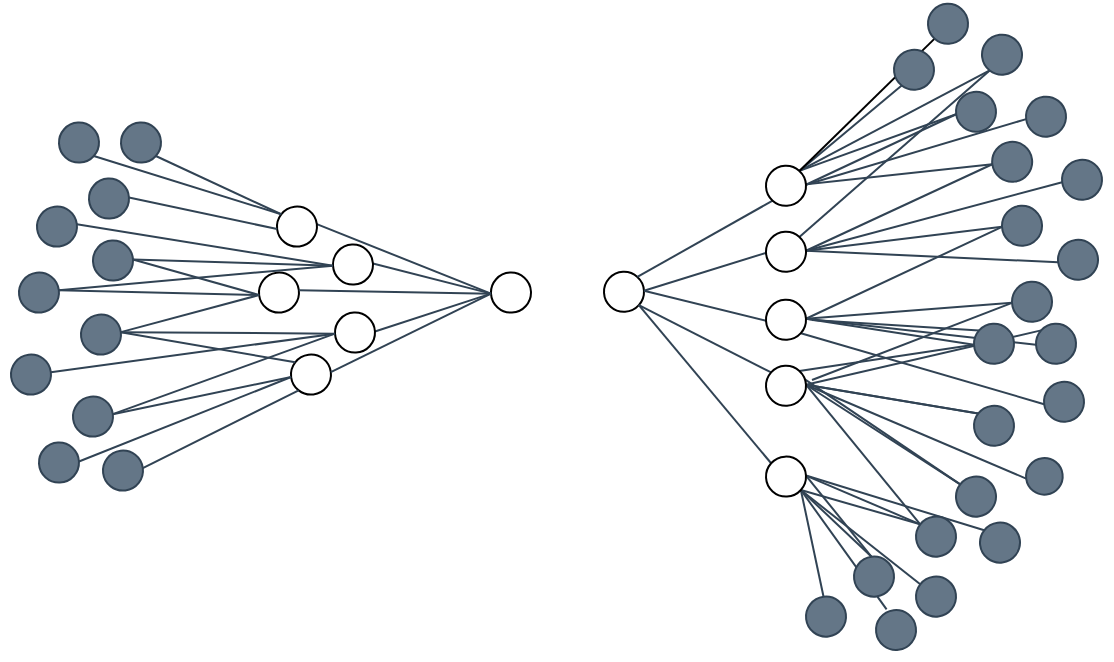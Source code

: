 <mxfile version="13.2.4" type="device"><diagram id="62S0e5glwULPYUZKFEZX" name="Page-1"><mxGraphModel dx="1422" dy="770" grid="1" gridSize="10" guides="1" tooltips="1" connect="1" arrows="1" fold="1" page="1" pageScale="1" pageWidth="827" pageHeight="1169" math="0" shadow="0"><root><mxCell id="0"/><mxCell id="1" parent="0"/><mxCell id="OaKnhqzBwiKhM-M37cn4-85" style="edgeStyle=none;rounded=0;orthogonalLoop=1;jettySize=auto;html=1;exitX=0.5;exitY=1;exitDx=0;exitDy=0;entryX=1;entryY=0;entryDx=0;entryDy=0;endArrow=none;endFill=0;fillColor=#647687;strokeColor=#314354;" parent="1" source="OaKnhqzBwiKhM-M37cn4-16" target="OaKnhqzBwiKhM-M37cn4-53" edge="1"><mxGeometry relative="1" as="geometry"><mxPoint x="552.157" y="357.012" as="sourcePoint"/></mxGeometry></mxCell><mxCell id="OaKnhqzBwiKhM-M37cn4-86" style="edgeStyle=none;rounded=0;orthogonalLoop=1;jettySize=auto;html=1;exitX=1;exitY=1;exitDx=0;exitDy=0;entryX=0.5;entryY=0;entryDx=0;entryDy=0;endArrow=none;endFill=0;fillColor=#647687;strokeColor=#314354;" parent="1" source="OaKnhqzBwiKhM-M37cn4-17" target="OaKnhqzBwiKhM-M37cn4-63" edge="1"><mxGeometry relative="1" as="geometry"><mxPoint x="552.157" y="357.012" as="sourcePoint"/></mxGeometry></mxCell><mxCell id="OaKnhqzBwiKhM-M37cn4-87" style="edgeStyle=none;rounded=0;orthogonalLoop=1;jettySize=auto;html=1;exitX=0.5;exitY=1;exitDx=0;exitDy=0;entryX=1;entryY=0;entryDx=0;entryDy=0;endArrow=none;endFill=0;fillColor=#647687;strokeColor=#314354;" parent="1" source="OaKnhqzBwiKhM-M37cn4-16" target="OaKnhqzBwiKhM-M37cn4-64" edge="1"><mxGeometry relative="1" as="geometry"><mxPoint x="552.157" y="357.012" as="sourcePoint"/></mxGeometry></mxCell><mxCell id="OaKnhqzBwiKhM-M37cn4-88" style="edgeStyle=none;rounded=0;orthogonalLoop=1;jettySize=auto;html=1;exitX=0;exitY=1;exitDx=0;exitDy=0;entryX=1;entryY=0;entryDx=0;entryDy=0;endArrow=none;endFill=0;fillColor=#647687;strokeColor=#314354;" parent="1" source="OaKnhqzBwiKhM-M37cn4-16" target="OaKnhqzBwiKhM-M37cn4-61" edge="1"><mxGeometry relative="1" as="geometry"><mxPoint x="552.157" y="357.012" as="sourcePoint"/><Array as="points"><mxPoint x="529" y="353"/></Array></mxGeometry></mxCell><mxCell id="OaKnhqzBwiKhM-M37cn4-93" style="edgeStyle=none;rounded=0;orthogonalLoop=1;jettySize=auto;html=1;exitX=0.5;exitY=1;exitDx=0;exitDy=0;entryX=0.5;entryY=0;entryDx=0;entryDy=0;endArrow=none;endFill=0;fillColor=#647687;strokeColor=#314354;" parent="1" source="OaKnhqzBwiKhM-M37cn4-15" target="OaKnhqzBwiKhM-M37cn4-57" edge="1"><mxGeometry relative="1" as="geometry"><mxPoint x="571.925" y="404.674" as="sourcePoint"/></mxGeometry></mxCell><mxCell id="OaKnhqzBwiKhM-M37cn4-94" style="edgeStyle=none;rounded=0;orthogonalLoop=1;jettySize=auto;html=1;entryX=0.5;entryY=0;entryDx=0;entryDy=0;endArrow=none;endFill=0;fillColor=#647687;strokeColor=#314354;" parent="1" target="OaKnhqzBwiKhM-M37cn4-56" edge="1"><mxGeometry relative="1" as="geometry"><mxPoint x="540" y="450" as="sourcePoint"/></mxGeometry></mxCell><mxCell id="OaKnhqzBwiKhM-M37cn4-95" style="edgeStyle=none;rounded=0;orthogonalLoop=1;jettySize=auto;html=1;exitX=0.5;exitY=1;exitDx=0;exitDy=0;entryX=1;entryY=0;entryDx=0;entryDy=0;endArrow=none;endFill=0;fillColor=#647687;strokeColor=#314354;" parent="1" source="OaKnhqzBwiKhM-M37cn4-14" target="OaKnhqzBwiKhM-M37cn4-59" edge="1"><mxGeometry relative="1" as="geometry"><mxPoint x="571.925" y="404.674" as="sourcePoint"/></mxGeometry></mxCell><mxCell id="OaKnhqzBwiKhM-M37cn4-96" style="edgeStyle=none;rounded=0;orthogonalLoop=1;jettySize=auto;html=1;entryX=1;entryY=0;entryDx=0;entryDy=0;endArrow=none;endFill=0;fillColor=#647687;strokeColor=#314354;" parent="1" target="OaKnhqzBwiKhM-M37cn4-62" edge="1"><mxGeometry relative="1" as="geometry"><mxPoint x="540" y="420" as="sourcePoint"/></mxGeometry></mxCell><mxCell id="OaKnhqzBwiKhM-M37cn4-5" value="" style="ellipse;whiteSpace=wrap;html=1;aspect=fixed;rotation=-93;" parent="1" vertex="1"><mxGeometry x="436" y="395.892" width="20" height="20" as="geometry"/></mxCell><mxCell id="OaKnhqzBwiKhM-M37cn4-6" value="" style="endArrow=none;html=1;exitX=1;exitY=0;exitDx=0;exitDy=0;entryX=0;entryY=1;entryDx=0;entryDy=0;fillColor=#647687;strokeColor=#314354;strokeWidth=1;" parent="1" source="OaKnhqzBwiKhM-M37cn4-14" target="OaKnhqzBwiKhM-M37cn4-5" edge="1"><mxGeometry width="50" height="50" relative="1" as="geometry"><mxPoint x="399" y="342.892" as="sourcePoint"/><mxPoint x="329" y="351.892" as="targetPoint"/></mxGeometry></mxCell><mxCell id="OaKnhqzBwiKhM-M37cn4-7" value="" style="endArrow=none;html=1;exitX=0.5;exitY=0;exitDx=0;exitDy=0;entryX=0.5;entryY=1;entryDx=0;entryDy=0;fillColor=#647687;strokeColor=#314354;strokeWidth=1;" parent="1" source="OaKnhqzBwiKhM-M37cn4-15" target="OaKnhqzBwiKhM-M37cn4-5" edge="1"><mxGeometry width="50" height="50" relative="1" as="geometry"><mxPoint x="399" y="342.892" as="sourcePoint"/><mxPoint x="329" y="351.892" as="targetPoint"/></mxGeometry></mxCell><mxCell id="OaKnhqzBwiKhM-M37cn4-11" value="" style="endArrow=none;html=1;exitX=0.5;exitY=0;exitDx=0;exitDy=0;entryX=0.5;entryY=1;entryDx=0;entryDy=0;fillColor=#647687;strokeColor=#314354;strokeWidth=1;" parent="1" source="OaKnhqzBwiKhM-M37cn4-17" target="OaKnhqzBwiKhM-M37cn4-5" edge="1"><mxGeometry width="50" height="50" relative="1" as="geometry"><mxPoint x="399" y="342.892" as="sourcePoint"/><mxPoint x="329" y="351.892" as="targetPoint"/></mxGeometry></mxCell><mxCell id="OaKnhqzBwiKhM-M37cn4-12" value="" style="endArrow=none;html=1;exitX=0;exitY=0;exitDx=0;exitDy=0;entryX=1;entryY=1;entryDx=0;entryDy=0;fillColor=#647687;strokeColor=#314354;strokeWidth=1;" parent="1" source="OaKnhqzBwiKhM-M37cn4-16" target="OaKnhqzBwiKhM-M37cn4-5" edge="1"><mxGeometry width="50" height="50" relative="1" as="geometry"><mxPoint x="399" y="342.892" as="sourcePoint"/><mxPoint x="329" y="351.892" as="targetPoint"/></mxGeometry></mxCell><mxCell id="OaKnhqzBwiKhM-M37cn4-100" style="edgeStyle=none;rounded=0;orthogonalLoop=1;jettySize=auto;html=1;exitX=1;exitY=1;exitDx=0;exitDy=0;entryX=0.5;entryY=0;entryDx=0;entryDy=0;endArrow=none;endFill=0;fillColor=#647687;strokeColor=#314354;" parent="1" source="OaKnhqzBwiKhM-M37cn4-14" target="OaKnhqzBwiKhM-M37cn4-62" edge="1"><mxGeometry relative="1" as="geometry"><mxPoint x="560.88" y="445.049" as="sourcePoint"/></mxGeometry></mxCell><mxCell id="OaKnhqzBwiKhM-M37cn4-101" style="edgeStyle=none;rounded=0;orthogonalLoop=1;jettySize=auto;html=1;exitX=0;exitY=1;exitDx=0;exitDy=0;entryX=1;entryY=0;entryDx=0;entryDy=0;endArrow=none;endFill=0;fillColor=#647687;strokeColor=#314354;" parent="1" source="OaKnhqzBwiKhM-M37cn4-15" target="OaKnhqzBwiKhM-M37cn4-66" edge="1"><mxGeometry relative="1" as="geometry"><mxPoint x="560.88" y="445.049" as="sourcePoint"/></mxGeometry></mxCell><mxCell id="OaKnhqzBwiKhM-M37cn4-102" style="edgeStyle=none;rounded=0;orthogonalLoop=1;jettySize=auto;html=1;exitX=0.5;exitY=1;exitDx=0;exitDy=0;entryX=1;entryY=0.5;entryDx=0;entryDy=0;endArrow=none;endFill=0;fillColor=#647687;strokeColor=#314354;" parent="1" source="OaKnhqzBwiKhM-M37cn4-14" target="OaKnhqzBwiKhM-M37cn4-65" edge="1"><mxGeometry relative="1" as="geometry"><mxPoint x="560.88" y="445.049" as="sourcePoint"/></mxGeometry></mxCell><mxCell id="OaKnhqzBwiKhM-M37cn4-103" style="edgeStyle=none;rounded=0;orthogonalLoop=1;jettySize=auto;html=1;exitX=1;exitY=0.5;exitDx=0;exitDy=0;entryX=1;entryY=0.5;entryDx=0;entryDy=0;endArrow=none;endFill=0;fillColor=#647687;strokeColor=#314354;" parent="1" source="OaKnhqzBwiKhM-M37cn4-14" target="OaKnhqzBwiKhM-M37cn4-68" edge="1"><mxGeometry relative="1" as="geometry"><mxPoint x="560.88" y="445.049" as="sourcePoint"/></mxGeometry></mxCell><mxCell id="OaKnhqzBwiKhM-M37cn4-104" style="edgeStyle=none;rounded=0;orthogonalLoop=1;jettySize=auto;html=1;exitX=0.5;exitY=1;exitDx=0;exitDy=0;entryX=1;entryY=0.5;entryDx=0;entryDy=0;endArrow=none;endFill=0;fillColor=#647687;strokeColor=#314354;" parent="1" source="OaKnhqzBwiKhM-M37cn4-14" target="OaKnhqzBwiKhM-M37cn4-65" edge="1"><mxGeometry relative="1" as="geometry"/></mxCell><mxCell id="OaKnhqzBwiKhM-M37cn4-105" style="edgeStyle=none;rounded=0;orthogonalLoop=1;jettySize=auto;html=1;exitX=0.5;exitY=1;exitDx=0;exitDy=0;entryX=1;entryY=0;entryDx=0;entryDy=0;endArrow=none;endFill=0;fillColor=#647687;strokeColor=#314354;" parent="1" source="OaKnhqzBwiKhM-M37cn4-14" target="OaKnhqzBwiKhM-M37cn4-67" edge="1"><mxGeometry relative="1" as="geometry"/></mxCell><mxCell id="OaKnhqzBwiKhM-M37cn4-106" style="edgeStyle=none;rounded=0;orthogonalLoop=1;jettySize=auto;html=1;exitX=0.5;exitY=1;exitDx=0;exitDy=0;entryX=1;entryY=0.5;entryDx=0;entryDy=0;endArrow=none;endFill=0;fillColor=#647687;strokeColor=#314354;" parent="1" source="OaKnhqzBwiKhM-M37cn4-14" target="OaKnhqzBwiKhM-M37cn4-68" edge="1"><mxGeometry relative="1" as="geometry"/></mxCell><mxCell id="OaKnhqzBwiKhM-M37cn4-107" style="edgeStyle=none;rounded=0;orthogonalLoop=1;jettySize=auto;html=1;exitX=0.5;exitY=1;exitDx=0;exitDy=0;entryX=1;entryY=0.5;entryDx=0;entryDy=0;endArrow=none;endFill=0;fillColor=#647687;strokeColor=#314354;" parent="1" source="OaKnhqzBwiKhM-M37cn4-14" target="OaKnhqzBwiKhM-M37cn4-70" edge="1"><mxGeometry relative="1" as="geometry"/></mxCell><mxCell id="OaKnhqzBwiKhM-M37cn4-14" value="" style="ellipse;whiteSpace=wrap;html=1;aspect=fixed;rotation=-93;" parent="1" vertex="1"><mxGeometry x="517" y="442.892" width="20" height="20" as="geometry"/></mxCell><mxCell id="OaKnhqzBwiKhM-M37cn4-97" style="edgeStyle=none;rounded=0;orthogonalLoop=1;jettySize=auto;html=1;exitX=0.5;exitY=1;exitDx=0;exitDy=0;entryX=0.5;entryY=0;entryDx=0;entryDy=0;endArrow=none;endFill=0;fillColor=#647687;strokeColor=#314354;" parent="1" source="OaKnhqzBwiKhM-M37cn4-15" target="OaKnhqzBwiKhM-M37cn4-62" edge="1"><mxGeometry relative="1" as="geometry"/></mxCell><mxCell id="OaKnhqzBwiKhM-M37cn4-98" style="edgeStyle=none;rounded=0;orthogonalLoop=1;jettySize=auto;html=1;exitX=0.5;exitY=1;exitDx=0;exitDy=0;entryX=0.5;entryY=0;entryDx=0;entryDy=0;endArrow=none;endFill=0;fillColor=#647687;strokeColor=#314354;" parent="1" source="OaKnhqzBwiKhM-M37cn4-15" target="OaKnhqzBwiKhM-M37cn4-56" edge="1"><mxGeometry relative="1" as="geometry"/></mxCell><mxCell id="OaKnhqzBwiKhM-M37cn4-99" style="edgeStyle=none;rounded=0;orthogonalLoop=1;jettySize=auto;html=1;exitX=0.5;exitY=1;exitDx=0;exitDy=0;entryX=0.5;entryY=0;entryDx=0;entryDy=0;endArrow=none;endFill=0;fillColor=#647687;strokeColor=#314354;" parent="1" source="OaKnhqzBwiKhM-M37cn4-15" target="OaKnhqzBwiKhM-M37cn4-59" edge="1"><mxGeometry relative="1" as="geometry"/></mxCell><mxCell id="OaKnhqzBwiKhM-M37cn4-15" value="" style="ellipse;whiteSpace=wrap;html=1;aspect=fixed;rotation=-93;" parent="1" vertex="1"><mxGeometry x="517" y="409.892" width="20" height="20" as="geometry"/></mxCell><mxCell id="OaKnhqzBwiKhM-M37cn4-82" style="edgeStyle=none;rounded=0;orthogonalLoop=1;jettySize=auto;html=1;exitX=1;exitY=1;exitDx=0;exitDy=0;entryX=0.5;entryY=0;entryDx=0;entryDy=0;endArrow=none;endFill=0;fillColor=#647687;strokeColor=#314354;" parent="1" source="OaKnhqzBwiKhM-M37cn4-16" target="OaKnhqzBwiKhM-M37cn4-60" edge="1"><mxGeometry relative="1" as="geometry"/></mxCell><mxCell id="OaKnhqzBwiKhM-M37cn4-83" style="edgeStyle=none;rounded=0;orthogonalLoop=1;jettySize=auto;html=1;exitX=1;exitY=1;exitDx=0;exitDy=0;entryX=0.5;entryY=0;entryDx=0;entryDy=0;endArrow=none;endFill=0;fillColor=#647687;strokeColor=#314354;" parent="1" source="OaKnhqzBwiKhM-M37cn4-16" target="OaKnhqzBwiKhM-M37cn4-63" edge="1"><mxGeometry relative="1" as="geometry"/></mxCell><mxCell id="OaKnhqzBwiKhM-M37cn4-84" style="edgeStyle=none;rounded=0;orthogonalLoop=1;jettySize=auto;html=1;exitX=1;exitY=1;exitDx=0;exitDy=0;entryX=1;entryY=0;entryDx=0;entryDy=0;endArrow=none;endFill=0;fillColor=#647687;strokeColor=#314354;" parent="1" source="OaKnhqzBwiKhM-M37cn4-16" target="OaKnhqzBwiKhM-M37cn4-53" edge="1"><mxGeometry relative="1" as="geometry"/></mxCell><mxCell id="OaKnhqzBwiKhM-M37cn4-116" style="edgeStyle=none;rounded=0;orthogonalLoop=1;jettySize=auto;html=1;exitX=1;exitY=1;exitDx=0;exitDy=0;entryX=0;entryY=0;entryDx=0;entryDy=0;endArrow=none;endFill=0;" parent="1" source="OaKnhqzBwiKhM-M37cn4-16" target="OaKnhqzBwiKhM-M37cn4-58" edge="1"><mxGeometry relative="1" as="geometry"/></mxCell><mxCell id="OaKnhqzBwiKhM-M37cn4-16" value="" style="ellipse;whiteSpace=wrap;html=1;aspect=fixed;rotation=-93;" parent="1" vertex="1"><mxGeometry x="517" y="342.892" width="20" height="20" as="geometry"/></mxCell><mxCell id="OaKnhqzBwiKhM-M37cn4-89" style="edgeStyle=none;rounded=0;orthogonalLoop=1;jettySize=auto;html=1;exitX=0.5;exitY=1;exitDx=0;exitDy=0;entryX=1;entryY=0;entryDx=0;entryDy=0;endArrow=none;endFill=0;fillColor=#647687;strokeColor=#314354;" parent="1" source="OaKnhqzBwiKhM-M37cn4-17" target="OaKnhqzBwiKhM-M37cn4-61" edge="1"><mxGeometry relative="1" as="geometry"/></mxCell><mxCell id="OaKnhqzBwiKhM-M37cn4-90" style="edgeStyle=none;rounded=0;orthogonalLoop=1;jettySize=auto;html=1;exitX=0.5;exitY=1;exitDx=0;exitDy=0;entryX=1;entryY=0;entryDx=0;entryDy=0;endArrow=none;endFill=0;fillColor=#647687;strokeColor=#314354;" parent="1" source="OaKnhqzBwiKhM-M37cn4-17" target="OaKnhqzBwiKhM-M37cn4-54" edge="1"><mxGeometry relative="1" as="geometry"/></mxCell><mxCell id="OaKnhqzBwiKhM-M37cn4-91" style="edgeStyle=none;rounded=0;orthogonalLoop=1;jettySize=auto;html=1;exitX=0.5;exitY=1;exitDx=0;exitDy=0;entryX=0.5;entryY=0;entryDx=0;entryDy=0;endArrow=none;endFill=0;fillColor=#647687;strokeColor=#314354;" parent="1" source="OaKnhqzBwiKhM-M37cn4-17" target="OaKnhqzBwiKhM-M37cn4-57" edge="1"><mxGeometry relative="1" as="geometry"/></mxCell><mxCell id="OaKnhqzBwiKhM-M37cn4-92" style="edgeStyle=none;rounded=0;orthogonalLoop=1;jettySize=auto;html=1;exitX=0.5;exitY=1;exitDx=0;exitDy=0;entryX=1;entryY=0;entryDx=0;entryDy=0;endArrow=none;endFill=0;fillColor=#647687;strokeColor=#314354;" parent="1" source="OaKnhqzBwiKhM-M37cn4-17" target="OaKnhqzBwiKhM-M37cn4-55" edge="1"><mxGeometry relative="1" as="geometry"/></mxCell><mxCell id="OaKnhqzBwiKhM-M37cn4-17" value="" style="ellipse;whiteSpace=wrap;html=1;aspect=fixed;rotation=-93;" parent="1" vertex="1"><mxGeometry x="517" y="375.892" width="20" height="20" as="geometry"/></mxCell><mxCell id="OaKnhqzBwiKhM-M37cn4-108" style="edgeStyle=none;rounded=0;orthogonalLoop=1;jettySize=auto;html=1;exitX=0.5;exitY=1;exitDx=0;exitDy=0;entryX=1;entryY=0.5;entryDx=0;entryDy=0;endArrow=none;endFill=0;fillColor=#647687;strokeColor=#314354;" parent="1" source="OaKnhqzBwiKhM-M37cn4-24" target="OaKnhqzBwiKhM-M37cn4-69" edge="1"><mxGeometry relative="1" as="geometry"><mxPoint x="549.431" y="487.584" as="sourcePoint"/></mxGeometry></mxCell><mxCell id="OaKnhqzBwiKhM-M37cn4-109" style="edgeStyle=none;rounded=0;orthogonalLoop=1;jettySize=auto;html=1;exitX=0.5;exitY=1;exitDx=0;exitDy=0;entryX=1;entryY=0.5;entryDx=0;entryDy=0;endArrow=none;endFill=0;fillColor=#647687;strokeColor=#314354;" parent="1" source="OaKnhqzBwiKhM-M37cn4-24" target="OaKnhqzBwiKhM-M37cn4-70" edge="1"><mxGeometry relative="1" as="geometry"><mxPoint x="549.431" y="487.584" as="sourcePoint"/></mxGeometry></mxCell><mxCell id="OaKnhqzBwiKhM-M37cn4-110" style="edgeStyle=none;rounded=0;orthogonalLoop=1;jettySize=auto;html=1;exitX=0.5;exitY=1;exitDx=0;exitDy=0;entryX=1;entryY=1;entryDx=0;entryDy=0;endArrow=none;endFill=0;fillColor=#647687;strokeColor=#314354;" parent="1" source="OaKnhqzBwiKhM-M37cn4-24" target="OaKnhqzBwiKhM-M37cn4-71" edge="1"><mxGeometry relative="1" as="geometry"><mxPoint x="549.431" y="487.584" as="sourcePoint"/></mxGeometry></mxCell><mxCell id="OaKnhqzBwiKhM-M37cn4-111" style="edgeStyle=none;rounded=0;orthogonalLoop=1;jettySize=auto;html=1;exitX=0;exitY=1;exitDx=0;exitDy=0;entryX=1;entryY=0.5;entryDx=0;entryDy=0;endArrow=none;endFill=0;fillColor=#647687;strokeColor=#314354;" parent="1" source="OaKnhqzBwiKhM-M37cn4-24" target="OaKnhqzBwiKhM-M37cn4-72" edge="1"><mxGeometry relative="1" as="geometry"><mxPoint x="549.431" y="487.584" as="sourcePoint"/></mxGeometry></mxCell><mxCell id="OaKnhqzBwiKhM-M37cn4-23" value="" style="endArrow=none;html=1;exitX=1;exitY=0;exitDx=0;exitDy=0;entryX=0;entryY=1;entryDx=0;entryDy=0;fillColor=#647687;strokeColor=#314354;strokeWidth=1;" parent="1" source="OaKnhqzBwiKhM-M37cn4-24" target="OaKnhqzBwiKhM-M37cn4-5" edge="1"><mxGeometry width="50" height="50" relative="1" as="geometry"><mxPoint x="401" y="488.312" as="sourcePoint"/><mxPoint x="425.431" y="420.004" as="targetPoint"/></mxGeometry></mxCell><mxCell id="OaKnhqzBwiKhM-M37cn4-112" style="edgeStyle=none;rounded=0;orthogonalLoop=1;jettySize=auto;html=1;exitX=0;exitY=1;exitDx=0;exitDy=0;entryX=1;entryY=1;entryDx=0;entryDy=0;endArrow=none;endFill=0;fillColor=#647687;strokeColor=#314354;" parent="1" source="OaKnhqzBwiKhM-M37cn4-24" target="OaKnhqzBwiKhM-M37cn4-71" edge="1"><mxGeometry relative="1" as="geometry"/></mxCell><mxCell id="OaKnhqzBwiKhM-M37cn4-113" style="edgeStyle=none;rounded=0;orthogonalLoop=1;jettySize=auto;html=1;exitX=0;exitY=1;exitDx=0;exitDy=0;entryX=1.002;entryY=0.76;entryDx=0;entryDy=0;entryPerimeter=0;endArrow=none;endFill=0;fillColor=#647687;strokeColor=#314354;" parent="1" source="OaKnhqzBwiKhM-M37cn4-24" target="OaKnhqzBwiKhM-M37cn4-75" edge="1"><mxGeometry relative="1" as="geometry"/></mxCell><mxCell id="OaKnhqzBwiKhM-M37cn4-114" style="edgeStyle=none;rounded=0;orthogonalLoop=1;jettySize=auto;html=1;exitX=0;exitY=1;exitDx=0;exitDy=0;entryX=1;entryY=1;entryDx=0;entryDy=0;endArrow=none;endFill=0;fillColor=#647687;strokeColor=#314354;" parent="1" source="OaKnhqzBwiKhM-M37cn4-24" target="OaKnhqzBwiKhM-M37cn4-76" edge="1"><mxGeometry relative="1" as="geometry"/></mxCell><mxCell id="OaKnhqzBwiKhM-M37cn4-115" style="edgeStyle=none;rounded=0;orthogonalLoop=1;jettySize=auto;html=1;exitX=0;exitY=1;exitDx=0;exitDy=0;entryX=1;entryY=0.5;entryDx=0;entryDy=0;endArrow=none;endFill=0;fillColor=#647687;strokeColor=#314354;" parent="1" source="OaKnhqzBwiKhM-M37cn4-24" target="OaKnhqzBwiKhM-M37cn4-70" edge="1"><mxGeometry relative="1" as="geometry"/></mxCell><mxCell id="OaKnhqzBwiKhM-M37cn4-24" value="" style="ellipse;whiteSpace=wrap;html=1;aspect=fixed;rotation=-93;" parent="1" vertex="1"><mxGeometry x="517" y="488.312" width="20" height="20" as="geometry"/></mxCell><mxCell id="OaKnhqzBwiKhM-M37cn4-53" value="" style="ellipse;whiteSpace=wrap;html=1;aspect=fixed;fillColor=#647687;rotation=-142;strokeColor=#314354;fontColor=#ffffff;" parent="1" vertex="1"><mxGeometry x="612" y="305.892" width="20" height="20" as="geometry"/></mxCell><mxCell id="OaKnhqzBwiKhM-M37cn4-54" value="" style="ellipse;whiteSpace=wrap;html=1;aspect=fixed;fillColor=#647687;rotation=-142;strokeColor=#314354;fontColor=#ffffff;" parent="1" vertex="1"><mxGeometry x="665" y="339.892" width="20" height="20" as="geometry"/></mxCell><mxCell id="OaKnhqzBwiKhM-M37cn4-55" value="" style="ellipse;whiteSpace=wrap;html=1;aspect=fixed;fillColor=#647687;rotation=-142;strokeColor=#314354;fontColor=#ffffff;" parent="1" vertex="1"><mxGeometry x="663" y="379.892" width="20" height="20" as="geometry"/></mxCell><mxCell id="OaKnhqzBwiKhM-M37cn4-56" value="" style="ellipse;whiteSpace=wrap;html=1;aspect=fixed;rotation=-93;fillColor=#647687;strokeColor=#314354;strokeWidth=1;fontColor=#ffffff;" parent="1" vertex="1"><mxGeometry x="640" y="400.892" width="20" height="20" as="geometry"/></mxCell><mxCell id="OaKnhqzBwiKhM-M37cn4-57" value="" style="ellipse;whiteSpace=wrap;html=1;aspect=fixed;rotation=-93;fillColor=#647687;strokeColor=#314354;fontColor=#ffffff;" parent="1" vertex="1"><mxGeometry x="635" y="362.892" width="20" height="20" as="geometry"/></mxCell><mxCell id="OaKnhqzBwiKhM-M37cn4-58" value="" style="ellipse;whiteSpace=wrap;html=1;aspect=fixed;rotation=-93;fillColor=#647687;strokeColor=#314354;fontColor=#ffffff;" parent="1" vertex="1"><mxGeometry x="598" y="261.892" width="20" height="20" as="geometry"/></mxCell><mxCell id="OaKnhqzBwiKhM-M37cn4-59" value="" style="ellipse;whiteSpace=wrap;html=1;aspect=fixed;rotation=-93;fillColor=#647687;strokeColor=#314354;strokeWidth=1;fontColor=#ffffff;" parent="1" vertex="1"><mxGeometry x="652" y="421.892" width="20" height="20" as="geometry"/></mxCell><mxCell id="OaKnhqzBwiKhM-M37cn4-60" value="" style="ellipse;whiteSpace=wrap;html=1;aspect=fixed;fillColor=#647687;rotation=-142;strokeColor=#314354;fontColor=#ffffff;" parent="1" vertex="1"><mxGeometry x="581" y="284.892" width="20" height="20" as="geometry"/></mxCell><mxCell id="OaKnhqzBwiKhM-M37cn4-61" value="" style="ellipse;whiteSpace=wrap;html=1;aspect=fixed;fillColor=#647687;rotation=-142;strokeColor=#314354;fontColor=#ffffff;" parent="1" vertex="1"><mxGeometry x="630.08" y="330.892" width="20" height="20" as="geometry"/></mxCell><mxCell id="OaKnhqzBwiKhM-M37cn4-62" value="" style="ellipse;whiteSpace=wrap;html=1;aspect=fixed;rotation=-93;fillColor=#647687;strokeColor=#314354;strokeWidth=1;fontColor=#ffffff;" parent="1" vertex="1"><mxGeometry x="621" y="421.892" width="20" height="20" as="geometry"/></mxCell><mxCell id="OaKnhqzBwiKhM-M37cn4-63" value="" style="ellipse;whiteSpace=wrap;html=1;aspect=fixed;fillColor=#647687;rotation=-142;strokeColor=#314354;fontColor=#ffffff;" parent="1" vertex="1"><mxGeometry x="625" y="277.332" width="20" height="20" as="geometry"/></mxCell><mxCell id="OaKnhqzBwiKhM-M37cn4-64" value="" style="ellipse;whiteSpace=wrap;html=1;aspect=fixed;fillColor=#647687;rotation=-142;strokeColor=#314354;fontColor=#ffffff;" parent="1" vertex="1"><mxGeometry x="647" y="308.332" width="20" height="20" as="geometry"/></mxCell><mxCell id="OaKnhqzBwiKhM-M37cn4-65" value="" style="ellipse;whiteSpace=wrap;html=1;aspect=fixed;fillColor=#647687;rotation=-142;strokeColor=#314354;strokeWidth=1;fontColor=#ffffff;" parent="1" vertex="1"><mxGeometry x="621" y="462.892" width="20" height="20" as="geometry"/></mxCell><mxCell id="OaKnhqzBwiKhM-M37cn4-66" value="" style="ellipse;whiteSpace=wrap;html=1;aspect=fixed;fillColor=#647687;rotation=-142;strokeColor=#314354;fontColor=#ffffff;" parent="1" vertex="1"><mxGeometry x="656" y="450.892" width="20" height="20" as="geometry"/></mxCell><mxCell id="OaKnhqzBwiKhM-M37cn4-67" value="" style="ellipse;whiteSpace=wrap;html=1;aspect=fixed;fillColor=#647687;rotation=-142;strokeColor=#314354;strokeWidth=1;fontColor=#ffffff;" parent="1" vertex="1"><mxGeometry x="647.03" y="489.01" width="18.31" height="18.31" as="geometry"/></mxCell><mxCell id="OaKnhqzBwiKhM-M37cn4-68" value="" style="ellipse;whiteSpace=wrap;html=1;aspect=fixed;fillColor=#647687;rotation=-142;strokeColor=#314354;strokeWidth=1;fontColor=#ffffff;" parent="1" vertex="1"><mxGeometry x="612" y="498.312" width="20" height="20" as="geometry"/></mxCell><mxCell id="OaKnhqzBwiKhM-M37cn4-69" value="" style="ellipse;whiteSpace=wrap;html=1;aspect=fixed;fillColor=#647687;rotation=-142;strokeColor=#314354;strokeWidth=1;fontColor=#ffffff;" parent="1" vertex="1"><mxGeometry x="624" y="521.312" width="20" height="20" as="geometry"/></mxCell><mxCell id="OaKnhqzBwiKhM-M37cn4-70" value="" style="ellipse;whiteSpace=wrap;html=1;aspect=fixed;fillColor=#647687;rotation=-142;strokeColor=#314354;strokeWidth=1;fontColor=#ffffff;" parent="1" vertex="1"><mxGeometry x="592" y="518.312" width="20" height="20" as="geometry"/></mxCell><mxCell id="OaKnhqzBwiKhM-M37cn4-71" value="" style="ellipse;whiteSpace=wrap;html=1;aspect=fixed;fillColor=#647687;rotation=-142;strokeColor=#314354;strokeWidth=1;fontColor=#ffffff;" parent="1" vertex="1"><mxGeometry x="561" y="538.312" width="20" height="20" as="geometry"/></mxCell><mxCell id="OaKnhqzBwiKhM-M37cn4-72" value="" style="ellipse;whiteSpace=wrap;html=1;aspect=fixed;fillColor=#647687;rotation=-142;strokeColor=#314354;strokeWidth=1;fontColor=#ffffff;" parent="1" vertex="1"><mxGeometry x="592" y="548.312" width="20" height="20" as="geometry"/></mxCell><mxCell id="OaKnhqzBwiKhM-M37cn4-75" value="" style="ellipse;whiteSpace=wrap;html=1;aspect=fixed;fillColor=#647687;rotation=-142;strokeColor=#314354;strokeWidth=1;fontColor=#ffffff;" parent="1" vertex="1"><mxGeometry x="572" y="565.002" width="20" height="20" as="geometry"/></mxCell><mxCell id="OaKnhqzBwiKhM-M37cn4-76" value="" style="ellipse;whiteSpace=wrap;html=1;aspect=fixed;fillColor=#647687;rotation=-142;strokeColor=#314354;strokeWidth=1;fontColor=#ffffff;" parent="1" vertex="1"><mxGeometry x="537" y="558.312" width="20" height="20" as="geometry"/></mxCell><mxCell id="DbdQKrvygFjP-wFM51Z9-6" value="" style="ellipse;whiteSpace=wrap;html=1;aspect=fixed;rotation=-322;" parent="1" vertex="1"><mxGeometry x="279.49" y="437.296" width="20" height="20" as="geometry"/></mxCell><mxCell id="DbdQKrvygFjP-wFM51Z9-7" value="" style="ellipse;whiteSpace=wrap;html=1;aspect=fixed;rotation=-322;" parent="1" vertex="1"><mxGeometry x="263.49" y="396.296" width="20" height="20" as="geometry"/></mxCell><mxCell id="DbdQKrvygFjP-wFM51Z9-11" value="" style="ellipse;whiteSpace=wrap;html=1;aspect=fixed;rotation=-273;" parent="1" vertex="1"><mxGeometry x="379.49" y="396.296" width="20" height="20" as="geometry"/></mxCell><mxCell id="DbdQKrvygFjP-wFM51Z9-27" value="" style="endArrow=none;html=1;exitX=0.5;exitY=0;exitDx=0;exitDy=0;entryX=0.5;entryY=1;entryDx=0;entryDy=0;fillColor=#647687;strokeColor=#314354;strokeWidth=1;" parent="1" source="DbdQKrvygFjP-wFM51Z9-2" target="DbdQKrvygFjP-wFM51Z9-11" edge="1"><mxGeometry width="50" height="50" relative="1" as="geometry"><mxPoint x="436.49" y="469.296" as="sourcePoint"/><mxPoint x="506.49" y="460.296" as="targetPoint"/></mxGeometry></mxCell><mxCell id="DbdQKrvygFjP-wFM51Z9-28" value="" style="endArrow=none;html=1;exitX=1;exitY=0;exitDx=0;exitDy=0;entryX=0.5;entryY=1;entryDx=0;entryDy=0;fillColor=#647687;strokeColor=#314354;strokeWidth=1;" parent="1" source="DbdQKrvygFjP-wFM51Z9-8" target="DbdQKrvygFjP-wFM51Z9-11" edge="1"><mxGeometry width="50" height="50" relative="1" as="geometry"><mxPoint x="436.49" y="469.296" as="sourcePoint"/><mxPoint x="506.49" y="460.296" as="targetPoint"/></mxGeometry></mxCell><mxCell id="DbdQKrvygFjP-wFM51Z9-31" value="" style="endArrow=none;html=1;exitX=1;exitY=0;exitDx=0;exitDy=0;entryX=0.5;entryY=1;entryDx=0;entryDy=0;fillColor=#647687;strokeColor=#314354;strokeWidth=1;" parent="1" source="DbdQKrvygFjP-wFM51Z9-6" target="DbdQKrvygFjP-wFM51Z9-11" edge="1"><mxGeometry width="50" height="50" relative="1" as="geometry"><mxPoint x="436.49" y="469.296" as="sourcePoint"/><mxPoint x="506.49" y="460.296" as="targetPoint"/></mxGeometry></mxCell><mxCell id="DbdQKrvygFjP-wFM51Z9-29" value="" style="endArrow=none;html=1;exitX=1;exitY=0;exitDx=0;exitDy=0;entryX=0.5;entryY=1;entryDx=0;entryDy=0;fillColor=#647687;strokeColor=#314354;strokeWidth=1;" parent="1" source="DbdQKrvygFjP-wFM51Z9-7" target="DbdQKrvygFjP-wFM51Z9-11" edge="1"><mxGeometry width="50" height="50" relative="1" as="geometry"><mxPoint x="436.49" y="469.296" as="sourcePoint"/><mxPoint x="506.49" y="460.296" as="targetPoint"/></mxGeometry></mxCell><mxCell id="DbdQKrvygFjP-wFM51Z9-30" value="" style="endArrow=none;html=1;exitX=0.5;exitY=0;exitDx=0;exitDy=0;entryX=0.5;entryY=1;entryDx=0;entryDy=0;fillColor=#647687;strokeColor=#314354;strokeWidth=1;" parent="1" source="DbdQKrvygFjP-wFM51Z9-3" target="DbdQKrvygFjP-wFM51Z9-11" edge="1"><mxGeometry width="50" height="50" relative="1" as="geometry"><mxPoint x="436.49" y="469.296" as="sourcePoint"/><mxPoint x="506.49" y="460.296" as="targetPoint"/></mxGeometry></mxCell><mxCell id="DbdQKrvygFjP-wFM51Z9-8" value="" style="ellipse;whiteSpace=wrap;html=1;aspect=fixed;rotation=-322;" parent="1" vertex="1"><mxGeometry x="272.49" y="363.296" width="20" height="20" as="geometry"/></mxCell><mxCell id="DbdQKrvygFjP-wFM51Z9-2" value="" style="ellipse;whiteSpace=wrap;html=1;aspect=fixed;rotation=-273;" parent="1" vertex="1"><mxGeometry x="300.49" y="382.296" width="20" height="20" as="geometry"/></mxCell><mxCell id="DbdQKrvygFjP-wFM51Z9-3" value="" style="ellipse;whiteSpace=wrap;html=1;aspect=fixed;rotation=-273;" parent="1" vertex="1"><mxGeometry x="301.49" y="416.296" width="20" height="20" as="geometry"/></mxCell><mxCell id="OaKnhqzBwiKhM-M37cn4-25" value="" style="ellipse;whiteSpace=wrap;html=1;aspect=fixed;fillColor=#647687;rotation=-322;strokeColor=#314354;fontColor=#ffffff;" parent="1" vertex="1"><mxGeometry x="185.49" y="485.296" width="20" height="20" as="geometry"/></mxCell><mxCell id="OaKnhqzBwiKhM-M37cn4-26" value="" style="endArrow=none;html=1;exitX=1;exitY=0;exitDx=0;exitDy=0;entryX=0.5;entryY=1;entryDx=0;entryDy=0;fillColor=#647687;strokeColor=#314354;" parent="1" source="OaKnhqzBwiKhM-M37cn4-25" target="DbdQKrvygFjP-wFM51Z9-6" edge="1"><mxGeometry width="50" height="50" relative="1" as="geometry"><mxPoint x="312.49" y="507.296" as="sourcePoint"/><mxPoint x="279.49" y="511.296" as="targetPoint"/></mxGeometry></mxCell><mxCell id="OaKnhqzBwiKhM-M37cn4-27" value="" style="ellipse;whiteSpace=wrap;html=1;aspect=fixed;fillColor=#647687;rotation=-322;strokeColor=#314354;strokeWidth=1;fontColor=#ffffff;" parent="1" vertex="1"><mxGeometry x="139.49" y="437.296" width="20" height="20" as="geometry"/></mxCell><mxCell id="OaKnhqzBwiKhM-M37cn4-42" style="edgeStyle=none;rounded=0;orthogonalLoop=1;jettySize=auto;html=1;exitX=0.5;exitY=1;exitDx=0;exitDy=0;entryX=1;entryY=0;entryDx=0;entryDy=0;endArrow=none;endFill=0;fillColor=#647687;strokeColor=#314354;" parent="1" source="DbdQKrvygFjP-wFM51Z9-3" target="OaKnhqzBwiKhM-M37cn4-27" edge="1"><mxGeometry relative="1" as="geometry"/></mxCell><mxCell id="OaKnhqzBwiKhM-M37cn4-28" value="" style="ellipse;whiteSpace=wrap;html=1;aspect=fixed;fillColor=#647687;rotation=-322;strokeColor=#314354;fontColor=#ffffff;" parent="1" vertex="1"><mxGeometry x="143.49" y="396.296" width="20" height="20" as="geometry"/></mxCell><mxCell id="OaKnhqzBwiKhM-M37cn4-41" style="edgeStyle=none;rounded=0;orthogonalLoop=1;jettySize=auto;html=1;exitX=0;exitY=1;exitDx=0;exitDy=0;endArrow=none;endFill=0;entryX=1;entryY=0;entryDx=0;entryDy=0;fillColor=#647687;strokeColor=#314354;" parent="1" source="DbdQKrvygFjP-wFM51Z9-7" target="OaKnhqzBwiKhM-M37cn4-28" edge="1"><mxGeometry relative="1" as="geometry"><mxPoint x="175.49" y="407.296" as="targetPoint"/></mxGeometry></mxCell><mxCell id="OaKnhqzBwiKhM-M37cn4-48" style="edgeStyle=none;rounded=0;orthogonalLoop=1;jettySize=auto;html=1;exitX=0.5;exitY=1;exitDx=0;exitDy=0;entryX=1;entryY=0;entryDx=0;entryDy=0;endArrow=none;endFill=0;fillColor=#647687;strokeColor=#314354;" parent="1" source="DbdQKrvygFjP-wFM51Z9-2" target="OaKnhqzBwiKhM-M37cn4-28" edge="1"><mxGeometry relative="1" as="geometry"/></mxCell><mxCell id="OaKnhqzBwiKhM-M37cn4-29" value="" style="ellipse;whiteSpace=wrap;html=1;aspect=fixed;fillColor=#647687;rotation=-322;strokeColor=#314354;fontColor=#ffffff;" parent="1" vertex="1"><mxGeometry x="152.49" y="363.296" width="20" height="20" as="geometry"/></mxCell><mxCell id="OaKnhqzBwiKhM-M37cn4-47" style="edgeStyle=none;rounded=0;orthogonalLoop=1;jettySize=auto;html=1;exitX=0.5;exitY=1;exitDx=0;exitDy=0;entryX=1;entryY=0;entryDx=0;entryDy=0;endArrow=none;endFill=0;fillColor=#647687;strokeColor=#314354;" parent="1" source="DbdQKrvygFjP-wFM51Z9-2" target="OaKnhqzBwiKhM-M37cn4-29" edge="1"><mxGeometry relative="1" as="geometry"/></mxCell><mxCell id="OaKnhqzBwiKhM-M37cn4-30" value="" style="ellipse;whiteSpace=wrap;html=1;aspect=fixed;rotation=-273;fillColor=#647687;strokeColor=#314354;fontColor=#ffffff;" parent="1" vertex="1"><mxGeometry x="178.49" y="349.296" width="20" height="20" as="geometry"/></mxCell><mxCell id="OaKnhqzBwiKhM-M37cn4-51" style="edgeStyle=none;rounded=0;orthogonalLoop=1;jettySize=auto;html=1;exitX=0;exitY=1;exitDx=0;exitDy=0;entryX=0.5;entryY=0;entryDx=0;entryDy=0;endArrow=none;endFill=0;fillColor=#647687;strokeColor=#314354;" parent="1" source="DbdQKrvygFjP-wFM51Z9-8" target="OaKnhqzBwiKhM-M37cn4-30" edge="1"><mxGeometry relative="1" as="geometry"/></mxCell><mxCell id="OaKnhqzBwiKhM-M37cn4-31" value="" style="ellipse;whiteSpace=wrap;html=1;aspect=fixed;rotation=-273;fillColor=#647687;strokeColor=#314354;strokeWidth=1;fontColor=#ffffff;" parent="1" vertex="1"><mxGeometry x="180.49" y="380.296" width="20" height="20" as="geometry"/></mxCell><mxCell id="OaKnhqzBwiKhM-M37cn4-45" style="edgeStyle=none;rounded=0;orthogonalLoop=1;jettySize=auto;html=1;exitX=0;exitY=1;exitDx=0;exitDy=0;entryX=0.5;entryY=0;entryDx=0;entryDy=0;endArrow=none;endFill=0;fillColor=#647687;strokeColor=#314354;" parent="1" source="DbdQKrvygFjP-wFM51Z9-7" target="OaKnhqzBwiKhM-M37cn4-31" edge="1"><mxGeometry relative="1" as="geometry"/></mxCell><mxCell id="OaKnhqzBwiKhM-M37cn4-46" style="edgeStyle=none;rounded=0;orthogonalLoop=1;jettySize=auto;html=1;exitX=0.5;exitY=1;exitDx=0;exitDy=0;entryX=0.5;entryY=0;entryDx=0;entryDy=0;endArrow=none;endFill=0;fillColor=#647687;strokeColor=#314354;" parent="1" source="DbdQKrvygFjP-wFM51Z9-2" target="OaKnhqzBwiKhM-M37cn4-31" edge="1"><mxGeometry relative="1" as="geometry"/></mxCell><mxCell id="OaKnhqzBwiKhM-M37cn4-32" value="" style="ellipse;whiteSpace=wrap;html=1;aspect=fixed;rotation=-273;fillColor=#647687;strokeColor=#314354;fontColor=#ffffff;" parent="1" vertex="1"><mxGeometry x="153.49" y="481.296" width="20" height="20" as="geometry"/></mxCell><mxCell id="OaKnhqzBwiKhM-M37cn4-38" style="edgeStyle=none;rounded=0;orthogonalLoop=1;jettySize=auto;html=1;exitX=0;exitY=1;exitDx=0;exitDy=0;entryX=0.5;entryY=0;entryDx=0;entryDy=0;endArrow=none;endFill=0;fillColor=#647687;strokeColor=#314354;" parent="1" source="DbdQKrvygFjP-wFM51Z9-6" target="OaKnhqzBwiKhM-M37cn4-32" edge="1"><mxGeometry relative="1" as="geometry"/></mxCell><mxCell id="OaKnhqzBwiKhM-M37cn4-33" value="" style="ellipse;whiteSpace=wrap;html=1;aspect=fixed;rotation=-273;fillColor=#647687;strokeColor=#314354;fontColor=#ffffff;" parent="1" vertex="1"><mxGeometry x="163.49" y="321.296" width="20" height="20" as="geometry"/></mxCell><mxCell id="OaKnhqzBwiKhM-M37cn4-50" style="edgeStyle=none;rounded=0;orthogonalLoop=1;jettySize=auto;html=1;exitX=0;exitY=0.5;exitDx=0;exitDy=0;entryX=1;entryY=0;entryDx=0;entryDy=0;endArrow=none;endFill=0;fillColor=#647687;strokeColor=#314354;" parent="1" source="DbdQKrvygFjP-wFM51Z9-8" target="OaKnhqzBwiKhM-M37cn4-33" edge="1"><mxGeometry relative="1" as="geometry"/></mxCell><mxCell id="OaKnhqzBwiKhM-M37cn4-34" value="" style="ellipse;whiteSpace=wrap;html=1;aspect=fixed;fillColor=#647687;rotation=-322;strokeColor=#314354;strokeWidth=1;fontColor=#ffffff;" parent="1" vertex="1"><mxGeometry x="170.49" y="458.296" width="20" height="20" as="geometry"/></mxCell><mxCell id="OaKnhqzBwiKhM-M37cn4-37" style="rounded=0;orthogonalLoop=1;jettySize=auto;html=1;exitX=0;exitY=1;exitDx=0;exitDy=0;entryX=1;entryY=0;entryDx=0;entryDy=0;endArrow=none;endFill=0;fillColor=#647687;strokeColor=#314354;" parent="1" source="DbdQKrvygFjP-wFM51Z9-6" target="OaKnhqzBwiKhM-M37cn4-34" edge="1"><mxGeometry relative="1" as="geometry"/></mxCell><mxCell id="OaKnhqzBwiKhM-M37cn4-44" style="edgeStyle=none;rounded=0;orthogonalLoop=1;jettySize=auto;html=1;exitX=0.5;exitY=1;exitDx=0;exitDy=0;entryX=1;entryY=0;entryDx=0;entryDy=0;endArrow=none;endFill=0;fillColor=#647687;strokeColor=#314354;" parent="1" source="DbdQKrvygFjP-wFM51Z9-3" target="OaKnhqzBwiKhM-M37cn4-34" edge="1"><mxGeometry relative="1" as="geometry"/></mxCell><mxCell id="OaKnhqzBwiKhM-M37cn4-35" value="" style="ellipse;whiteSpace=wrap;html=1;aspect=fixed;fillColor=#647687;rotation=-322;strokeColor=#314354;strokeWidth=1;fontColor=#ffffff;" parent="1" vertex="1"><mxGeometry x="174.49" y="417.296" width="20" height="20" as="geometry"/></mxCell><mxCell id="OaKnhqzBwiKhM-M37cn4-39" style="edgeStyle=none;rounded=0;orthogonalLoop=1;jettySize=auto;html=1;exitX=0;exitY=0.5;exitDx=0;exitDy=0;entryX=1;entryY=0;entryDx=0;entryDy=0;endArrow=none;endFill=0;fillColor=#647687;strokeColor=#314354;" parent="1" source="DbdQKrvygFjP-wFM51Z9-6" target="OaKnhqzBwiKhM-M37cn4-35" edge="1"><mxGeometry relative="1" as="geometry"/></mxCell><mxCell id="OaKnhqzBwiKhM-M37cn4-36" value="" style="ellipse;whiteSpace=wrap;html=1;aspect=fixed;rotation=-273;fillColor=#647687;strokeColor=#314354;fontColor=#ffffff;" parent="1" vertex="1"><mxGeometry x="194.49" y="321.296" width="20" height="20" as="geometry"/></mxCell><mxCell id="OaKnhqzBwiKhM-M37cn4-40" style="edgeStyle=none;rounded=0;orthogonalLoop=1;jettySize=auto;html=1;exitX=0;exitY=1;exitDx=0;exitDy=0;endArrow=none;endFill=0;entryX=1;entryY=0;entryDx=0;entryDy=0;fillColor=#647687;strokeColor=#314354;" parent="1" source="DbdQKrvygFjP-wFM51Z9-7" target="OaKnhqzBwiKhM-M37cn4-35" edge="1"><mxGeometry relative="1" as="geometry"><mxPoint x="225.49" y="411.296" as="targetPoint"/></mxGeometry></mxCell><mxCell id="OaKnhqzBwiKhM-M37cn4-43" style="edgeStyle=none;rounded=0;orthogonalLoop=1;jettySize=auto;html=1;exitX=0.5;exitY=1;exitDx=0;exitDy=0;entryX=1;entryY=0;entryDx=0;entryDy=0;endArrow=none;endFill=0;fillColor=#647687;strokeColor=#314354;" parent="1" source="DbdQKrvygFjP-wFM51Z9-3" target="OaKnhqzBwiKhM-M37cn4-35" edge="1"><mxGeometry relative="1" as="geometry"/></mxCell><mxCell id="OaKnhqzBwiKhM-M37cn4-49" style="edgeStyle=none;rounded=0;orthogonalLoop=1;jettySize=auto;html=1;exitX=0;exitY=0.5;exitDx=0;exitDy=0;entryX=1;entryY=0;entryDx=0;entryDy=0;endArrow=none;endFill=0;fillColor=#647687;strokeColor=#314354;" parent="1" source="DbdQKrvygFjP-wFM51Z9-8" target="OaKnhqzBwiKhM-M37cn4-36" edge="1"><mxGeometry relative="1" as="geometry"/></mxCell></root></mxGraphModel></diagram></mxfile>